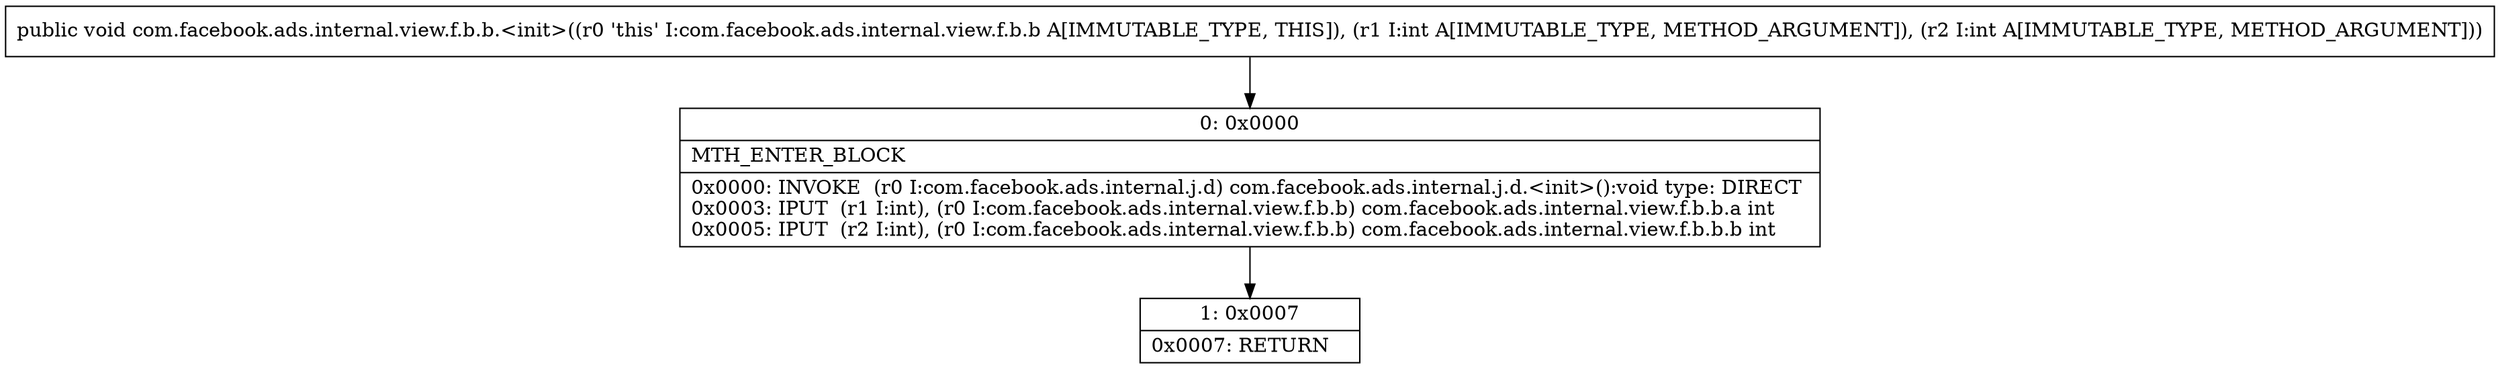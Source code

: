 digraph "CFG forcom.facebook.ads.internal.view.f.b.b.\<init\>(II)V" {
Node_0 [shape=record,label="{0\:\ 0x0000|MTH_ENTER_BLOCK\l|0x0000: INVOKE  (r0 I:com.facebook.ads.internal.j.d) com.facebook.ads.internal.j.d.\<init\>():void type: DIRECT \l0x0003: IPUT  (r1 I:int), (r0 I:com.facebook.ads.internal.view.f.b.b) com.facebook.ads.internal.view.f.b.b.a int \l0x0005: IPUT  (r2 I:int), (r0 I:com.facebook.ads.internal.view.f.b.b) com.facebook.ads.internal.view.f.b.b.b int \l}"];
Node_1 [shape=record,label="{1\:\ 0x0007|0x0007: RETURN   \l}"];
MethodNode[shape=record,label="{public void com.facebook.ads.internal.view.f.b.b.\<init\>((r0 'this' I:com.facebook.ads.internal.view.f.b.b A[IMMUTABLE_TYPE, THIS]), (r1 I:int A[IMMUTABLE_TYPE, METHOD_ARGUMENT]), (r2 I:int A[IMMUTABLE_TYPE, METHOD_ARGUMENT])) }"];
MethodNode -> Node_0;
Node_0 -> Node_1;
}

